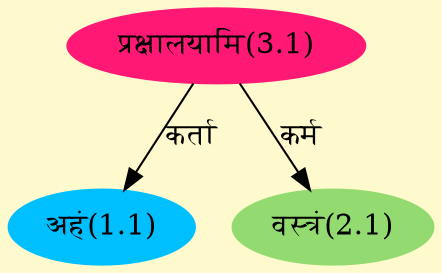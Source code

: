 digraph G{
rankdir=BT;
 compound=true;
 bgcolor="lemonchiffon1";
Node1_1 [style=filled, color="#00BFFF" label = "अहं(1.1)"]
Node3_1 [style=filled, color="#FF1975" label = "प्रक्षालयामि(3.1)"]
Node2_1 [style=filled, color="#93DB70" label = "वस्त्रं(2.1)"]
/* Start of Relations section */

Node1_1 -> Node3_1 [  label="कर्ता"  dir="back" ]
Node2_1 -> Node3_1 [  label="कर्म"  dir="back" ]
}
